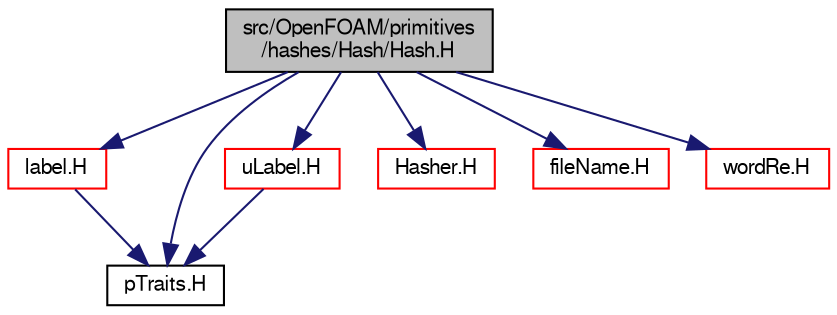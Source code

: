 digraph "src/OpenFOAM/primitives/hashes/Hash/Hash.H"
{
  bgcolor="transparent";
  edge [fontname="FreeSans",fontsize="10",labelfontname="FreeSans",labelfontsize="10"];
  node [fontname="FreeSans",fontsize="10",shape=record];
  Node0 [label="src/OpenFOAM/primitives\l/hashes/Hash/Hash.H",height=0.2,width=0.4,color="black", fillcolor="grey75", style="filled", fontcolor="black"];
  Node0 -> Node1 [color="midnightblue",fontsize="10",style="solid",fontname="FreeSans"];
  Node1 [label="label.H",height=0.2,width=0.4,color="red",URL="$a12371.html"];
  Node1 -> Node4 [color="midnightblue",fontsize="10",style="solid",fontname="FreeSans"];
  Node4 [label="pTraits.H",height=0.2,width=0.4,color="black",URL="$a12437.html"];
  Node0 -> Node7 [color="midnightblue",fontsize="10",style="solid",fontname="FreeSans"];
  Node7 [label="uLabel.H",height=0.2,width=0.4,color="red",URL="$a12410.html"];
  Node7 -> Node4 [color="midnightblue",fontsize="10",style="solid",fontname="FreeSans"];
  Node0 -> Node8 [color="midnightblue",fontsize="10",style="solid",fontname="FreeSans"];
  Node8 [label="Hasher.H",height=0.2,width=0.4,color="red",URL="$a12341.html",tooltip="Misc. hashing functions, mostly from Bob Jenkins. "];
  Node0 -> Node4 [color="midnightblue",fontsize="10",style="solid",fontname="FreeSans"];
  Node0 -> Node10 [color="midnightblue",fontsize="10",style="solid",fontname="FreeSans"];
  Node10 [label="fileName.H",height=0.2,width=0.4,color="red",URL="$a12584.html"];
  Node0 -> Node20 [color="midnightblue",fontsize="10",style="solid",fontname="FreeSans"];
  Node20 [label="wordRe.H",height=0.2,width=0.4,color="red",URL="$a12680.html"];
}

